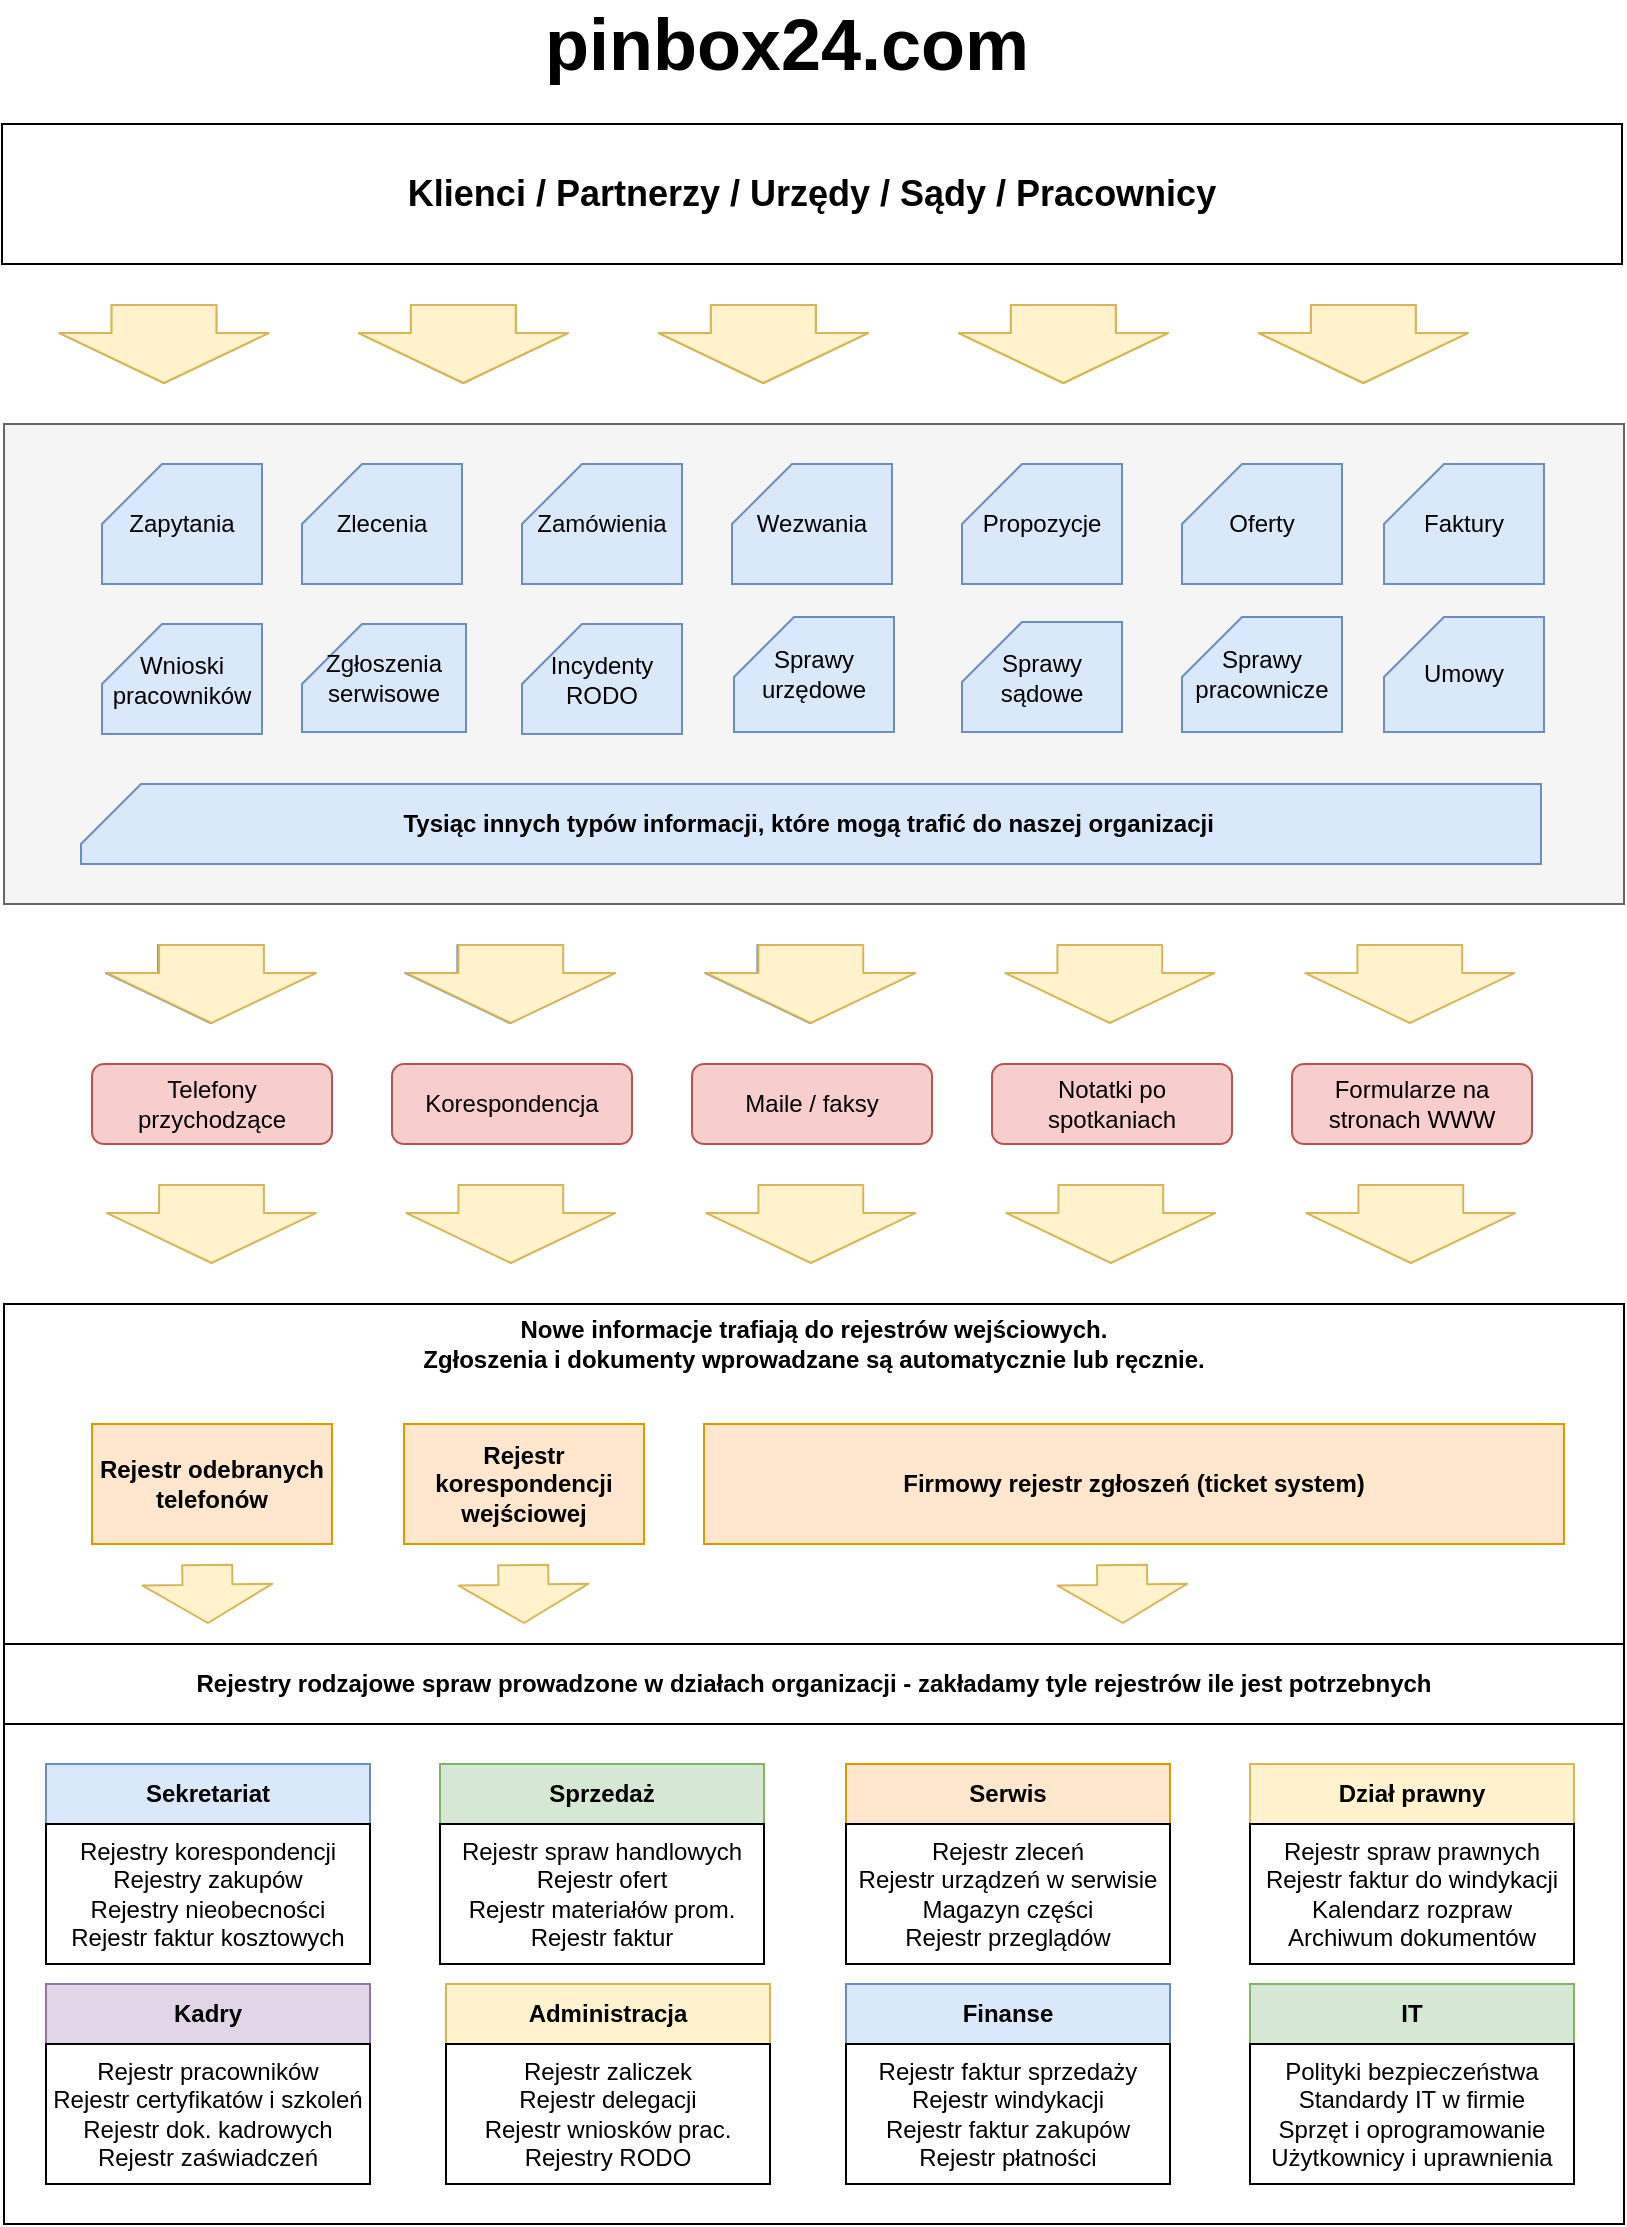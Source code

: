 <mxfile version="13.10.4" type="github">
  <diagram id="C5RBs43oDa-KdzZeNtuy" name="Page-1">
    <mxGraphModel dx="1185" dy="695" grid="1" gridSize="10" guides="1" tooltips="1" connect="1" arrows="1" fold="1" page="1" pageScale="1" pageWidth="827" pageHeight="1169" math="0" shadow="0">
      <root>
        <mxCell id="WIyWlLk6GJQsqaUBKTNV-0" />
        <mxCell id="WIyWlLk6GJQsqaUBKTNV-1" parent="WIyWlLk6GJQsqaUBKTNV-0" />
        <mxCell id="JC0EZ0rCJ2nyQJaUhhLa-59" value="" style="rounded=0;whiteSpace=wrap;html=1;" vertex="1" parent="WIyWlLk6GJQsqaUBKTNV-1">
          <mxGeometry x="9" y="660" width="810" height="460" as="geometry" />
        </mxCell>
        <mxCell id="JC0EZ0rCJ2nyQJaUhhLa-52" value="" style="rounded=0;whiteSpace=wrap;html=1;fillColor=#f5f5f5;strokeColor=#666666;fontColor=#333333;" vertex="1" parent="WIyWlLk6GJQsqaUBKTNV-1">
          <mxGeometry x="9" y="220" width="810" height="240" as="geometry" />
        </mxCell>
        <mxCell id="JC0EZ0rCJ2nyQJaUhhLa-10" value="&lt;span&gt;&lt;font style=&quot;font-size: 18px&quot;&gt;&lt;b&gt;Klienci / Partnerzy / Urzędy / Sądy / Pracownicy&lt;/b&gt;&lt;/font&gt;&lt;/span&gt;" style="rounded=0;whiteSpace=wrap;html=1;" vertex="1" parent="WIyWlLk6GJQsqaUBKTNV-1">
          <mxGeometry x="8" y="70" width="810" height="70" as="geometry" />
        </mxCell>
        <mxCell id="JC0EZ0rCJ2nyQJaUhhLa-11" value="" style="shape=flexArrow;endArrow=classic;html=1;endWidth=51.034;endSize=7.986;width=52.414;fillColor=#fff2cc;strokeColor=#d6b656;" edge="1" parent="WIyWlLk6GJQsqaUBKTNV-1">
          <mxGeometry width="50" height="50" relative="1" as="geometry">
            <mxPoint x="388.66" y="160" as="sourcePoint" />
            <mxPoint x="388.66" y="200" as="targetPoint" />
            <Array as="points" />
          </mxGeometry>
        </mxCell>
        <mxCell id="JC0EZ0rCJ2nyQJaUhhLa-12" value="" style="shape=flexArrow;endArrow=classic;html=1;endWidth=51.034;endSize=7.986;width=52.414;fillColor=#fff2cc;strokeColor=#d6b656;" edge="1" parent="WIyWlLk6GJQsqaUBKTNV-1">
          <mxGeometry width="50" height="50" relative="1" as="geometry">
            <mxPoint x="238.66" y="160" as="sourcePoint" />
            <mxPoint x="238.66" y="200" as="targetPoint" />
            <Array as="points" />
          </mxGeometry>
        </mxCell>
        <mxCell id="JC0EZ0rCJ2nyQJaUhhLa-13" value="" style="shape=flexArrow;endArrow=classic;html=1;endWidth=51.034;endSize=7.986;width=52.414;fillColor=#fff2cc;strokeColor=#d6b656;" edge="1" parent="WIyWlLk6GJQsqaUBKTNV-1">
          <mxGeometry width="50" height="50" relative="1" as="geometry">
            <mxPoint x="89" y="160" as="sourcePoint" />
            <mxPoint x="89" y="200" as="targetPoint" />
            <Array as="points" />
          </mxGeometry>
        </mxCell>
        <mxCell id="JC0EZ0rCJ2nyQJaUhhLa-14" value="" style="shape=flexArrow;endArrow=classic;html=1;endWidth=51.034;endSize=7.986;width=52.414;fillColor=#fff2cc;strokeColor=#d6b656;" edge="1" parent="WIyWlLk6GJQsqaUBKTNV-1">
          <mxGeometry width="50" height="50" relative="1" as="geometry">
            <mxPoint x="538.66" y="160" as="sourcePoint" />
            <mxPoint x="538.66" y="200" as="targetPoint" />
            <Array as="points" />
          </mxGeometry>
        </mxCell>
        <mxCell id="JC0EZ0rCJ2nyQJaUhhLa-15" value="" style="shape=flexArrow;endArrow=classic;html=1;endWidth=51.034;endSize=7.986;width=52.414;fillColor=#fff2cc;strokeColor=#d6b656;" edge="1" parent="WIyWlLk6GJQsqaUBKTNV-1">
          <mxGeometry width="50" height="50" relative="1" as="geometry">
            <mxPoint x="688.66" y="160" as="sourcePoint" />
            <mxPoint x="688.66" y="200" as="targetPoint" />
            <Array as="points" />
          </mxGeometry>
        </mxCell>
        <mxCell id="JC0EZ0rCJ2nyQJaUhhLa-19" value="" style="shape=flexArrow;endArrow=classic;html=1;endWidth=51.034;endSize=7.986;width=52.414;fillColor=#fff2cc;strokeColor=#d6b656;" edge="1" parent="WIyWlLk6GJQsqaUBKTNV-1">
          <mxGeometry width="50" height="50" relative="1" as="geometry">
            <mxPoint x="89" y="160" as="sourcePoint" />
            <mxPoint x="89" y="200" as="targetPoint" />
            <Array as="points" />
          </mxGeometry>
        </mxCell>
        <mxCell id="JC0EZ0rCJ2nyQJaUhhLa-20" value="" style="shape=flexArrow;endArrow=classic;html=1;endWidth=51.034;endSize=7.986;width=52.414;fillColor=#fff2cc;strokeColor=#d6b656;" edge="1" parent="WIyWlLk6GJQsqaUBKTNV-1">
          <mxGeometry width="50" height="50" relative="1" as="geometry">
            <mxPoint x="238.66" y="160" as="sourcePoint" />
            <mxPoint x="238.66" y="200" as="targetPoint" />
            <Array as="points" />
          </mxGeometry>
        </mxCell>
        <mxCell id="JC0EZ0rCJ2nyQJaUhhLa-21" value="" style="shape=flexArrow;endArrow=classic;html=1;endWidth=51.034;endSize=7.986;width=52.414;fillColor=#fff2cc;strokeColor=#d6b656;" edge="1" parent="WIyWlLk6GJQsqaUBKTNV-1">
          <mxGeometry width="50" height="50" relative="1" as="geometry">
            <mxPoint x="388.66" y="160" as="sourcePoint" />
            <mxPoint x="388.66" y="200" as="targetPoint" />
            <Array as="points" />
          </mxGeometry>
        </mxCell>
        <mxCell id="JC0EZ0rCJ2nyQJaUhhLa-22" value="" style="shape=flexArrow;endArrow=classic;html=1;endWidth=51.034;endSize=7.986;width=52.414;fillColor=#fff2cc;strokeColor=#d6b656;" edge="1" parent="WIyWlLk6GJQsqaUBKTNV-1">
          <mxGeometry width="50" height="50" relative="1" as="geometry">
            <mxPoint x="538.66" y="160" as="sourcePoint" />
            <mxPoint x="538.66" y="200" as="targetPoint" />
            <Array as="points" />
          </mxGeometry>
        </mxCell>
        <mxCell id="JC0EZ0rCJ2nyQJaUhhLa-27" value="" style="shape=flexArrow;endArrow=classic;html=1;endWidth=51.034;endSize=7.986;width=52.414;fillColor=#fff2cc;strokeColor=#d6b656;" edge="1" parent="WIyWlLk6GJQsqaUBKTNV-1">
          <mxGeometry width="50" height="50" relative="1" as="geometry">
            <mxPoint x="688.66" y="160" as="sourcePoint" />
            <mxPoint x="688.66" y="200" as="targetPoint" />
            <Array as="points" />
          </mxGeometry>
        </mxCell>
        <mxCell id="JC0EZ0rCJ2nyQJaUhhLa-28" value="" style="shape=flexArrow;endArrow=classic;html=1;endWidth=51.034;endSize=7.986;width=52.414;fillColor=#fff2cc;strokeColor=#d6b656;" edge="1" parent="WIyWlLk6GJQsqaUBKTNV-1">
          <mxGeometry width="50" height="50" relative="1" as="geometry">
            <mxPoint x="538.66" y="160" as="sourcePoint" />
            <mxPoint x="538.66" y="200" as="targetPoint" />
            <Array as="points" />
          </mxGeometry>
        </mxCell>
        <mxCell id="JC0EZ0rCJ2nyQJaUhhLa-29" value="" style="shape=flexArrow;endArrow=classic;html=1;endWidth=51.034;endSize=7.986;width=52.414;fillColor=#fff2cc;strokeColor=#d6b656;" edge="1" parent="WIyWlLk6GJQsqaUBKTNV-1">
          <mxGeometry width="50" height="50" relative="1" as="geometry">
            <mxPoint x="388.66" y="160" as="sourcePoint" />
            <mxPoint x="388.66" y="200" as="targetPoint" />
            <Array as="points" />
          </mxGeometry>
        </mxCell>
        <mxCell id="JC0EZ0rCJ2nyQJaUhhLa-30" value="" style="shape=flexArrow;endArrow=classic;html=1;endWidth=51.034;endSize=7.986;width=52.414;fillColor=#fff2cc;strokeColor=#d6b656;" edge="1" parent="WIyWlLk6GJQsqaUBKTNV-1">
          <mxGeometry width="50" height="50" relative="1" as="geometry">
            <mxPoint x="238.66" y="160" as="sourcePoint" />
            <mxPoint x="238.66" y="200" as="targetPoint" />
            <Array as="points" />
          </mxGeometry>
        </mxCell>
        <mxCell id="JC0EZ0rCJ2nyQJaUhhLa-42" value="Zapytania" style="shape=card;whiteSpace=wrap;html=1;fillColor=#dae8fc;strokeColor=#6c8ebf;" vertex="1" parent="WIyWlLk6GJQsqaUBKTNV-1">
          <mxGeometry x="58" y="240" width="80" height="60" as="geometry" />
        </mxCell>
        <mxCell id="JC0EZ0rCJ2nyQJaUhhLa-43" value="Zlecenia" style="shape=card;whiteSpace=wrap;html=1;fillColor=#dae8fc;strokeColor=#6c8ebf;" vertex="1" parent="WIyWlLk6GJQsqaUBKTNV-1">
          <mxGeometry x="158" y="240" width="80" height="60" as="geometry" />
        </mxCell>
        <mxCell id="JC0EZ0rCJ2nyQJaUhhLa-44" value="Zamówienia" style="shape=card;whiteSpace=wrap;html=1;fillColor=#dae8fc;strokeColor=#6c8ebf;" vertex="1" parent="WIyWlLk6GJQsqaUBKTNV-1">
          <mxGeometry x="268" y="240" width="80" height="60" as="geometry" />
        </mxCell>
        <mxCell id="JC0EZ0rCJ2nyQJaUhhLa-45" value="Wezwania" style="shape=card;whiteSpace=wrap;html=1;fillColor=#dae8fc;strokeColor=#6c8ebf;" vertex="1" parent="WIyWlLk6GJQsqaUBKTNV-1">
          <mxGeometry x="373" y="240" width="80" height="60" as="geometry" />
        </mxCell>
        <mxCell id="JC0EZ0rCJ2nyQJaUhhLa-46" value="Propozycje" style="shape=card;whiteSpace=wrap;html=1;fillColor=#dae8fc;strokeColor=#6c8ebf;" vertex="1" parent="WIyWlLk6GJQsqaUBKTNV-1">
          <mxGeometry x="488" y="240" width="80" height="60" as="geometry" />
        </mxCell>
        <mxCell id="JC0EZ0rCJ2nyQJaUhhLa-47" value="Oferty" style="shape=card;whiteSpace=wrap;html=1;fillColor=#dae8fc;strokeColor=#6c8ebf;" vertex="1" parent="WIyWlLk6GJQsqaUBKTNV-1">
          <mxGeometry x="598" y="240" width="80" height="60" as="geometry" />
        </mxCell>
        <mxCell id="JC0EZ0rCJ2nyQJaUhhLa-48" value="Faktury" style="shape=card;whiteSpace=wrap;html=1;fillColor=#dae8fc;strokeColor=#6c8ebf;" vertex="1" parent="WIyWlLk6GJQsqaUBKTNV-1">
          <mxGeometry x="699" y="240" width="80" height="60" as="geometry" />
        </mxCell>
        <mxCell id="JC0EZ0rCJ2nyQJaUhhLa-49" value="Wnioski pracowników" style="shape=card;whiteSpace=wrap;html=1;fillColor=#dae8fc;strokeColor=#6c8ebf;" vertex="1" parent="WIyWlLk6GJQsqaUBKTNV-1">
          <mxGeometry x="58" y="320" width="80" height="55" as="geometry" />
        </mxCell>
        <mxCell id="JC0EZ0rCJ2nyQJaUhhLa-50" value="Zgłoszenia serwisowe" style="shape=card;whiteSpace=wrap;html=1;fillColor=#dae8fc;strokeColor=#6c8ebf;" vertex="1" parent="WIyWlLk6GJQsqaUBKTNV-1">
          <mxGeometry x="158" y="320" width="82" height="54" as="geometry" />
        </mxCell>
        <mxCell id="JC0EZ0rCJ2nyQJaUhhLa-51" value="Incydenty RODO" style="shape=card;whiteSpace=wrap;html=1;fillColor=#dae8fc;strokeColor=#6c8ebf;" vertex="1" parent="WIyWlLk6GJQsqaUBKTNV-1">
          <mxGeometry x="268" y="320" width="80" height="55" as="geometry" />
        </mxCell>
        <mxCell id="JC0EZ0rCJ2nyQJaUhhLa-53" value="Sprawy urzędowe&lt;span style=&quot;color: rgba(0 , 0 , 0 , 0) ; font-family: monospace ; font-size: 0px&quot;&gt;%3CmxGraphModel%3E%3Croot%3E%3CmxCell%20id%3D%220%22%2F%3E%3CmxCell%20id%3D%221%22%20parent%3D%220%22%2F%3E%3CmxCell%20id%3D%222%22%20value%3D%22Incydenty%20RODO%22%20style%3D%22shape%3Dcard%3BwhiteSpace%3Dwrap%3Bhtml%3D1%3B%22%20vertex%3D%221%22%20parent%3D%221%22%3E%3CmxGeometry%20x%3D%22269%22%20y%3D%22435%22%20width%3D%2280%22%20height%3D%22100%22%20as%3D%22geometry%22%2F%3E%3C%2FmxCell%3E%3C%2Froot%3E%3C%2FmxGraphModel%3E&lt;/span&gt;" style="shape=card;whiteSpace=wrap;html=1;fillColor=#dae8fc;strokeColor=#6c8ebf;" vertex="1" parent="WIyWlLk6GJQsqaUBKTNV-1">
          <mxGeometry x="374" y="316.5" width="80" height="57.5" as="geometry" />
        </mxCell>
        <mxCell id="JC0EZ0rCJ2nyQJaUhhLa-54" value="Sprawy sądowe" style="shape=card;whiteSpace=wrap;html=1;fillColor=#dae8fc;strokeColor=#6c8ebf;" vertex="1" parent="WIyWlLk6GJQsqaUBKTNV-1">
          <mxGeometry x="488" y="319" width="80" height="55" as="geometry" />
        </mxCell>
        <mxCell id="JC0EZ0rCJ2nyQJaUhhLa-55" value="Sprawy pracownicze" style="shape=card;whiteSpace=wrap;html=1;fillColor=#dae8fc;strokeColor=#6c8ebf;" vertex="1" parent="WIyWlLk6GJQsqaUBKTNV-1">
          <mxGeometry x="598" y="316.5" width="80" height="57.5" as="geometry" />
        </mxCell>
        <mxCell id="JC0EZ0rCJ2nyQJaUhhLa-56" value="Umowy" style="shape=card;whiteSpace=wrap;html=1;fillColor=#dae8fc;strokeColor=#6c8ebf;" vertex="1" parent="WIyWlLk6GJQsqaUBKTNV-1">
          <mxGeometry x="699" y="316.5" width="80" height="57.5" as="geometry" />
        </mxCell>
        <mxCell id="JC0EZ0rCJ2nyQJaUhhLa-58" value="&lt;b&gt;Tysiąc innych typów informacji, które mogą trafić do naszej organizacji&amp;nbsp;&lt;/b&gt;" style="shape=card;whiteSpace=wrap;html=1;fillColor=#dae8fc;strokeColor=#6c8ebf;" vertex="1" parent="WIyWlLk6GJQsqaUBKTNV-1">
          <mxGeometry x="47.5" y="400" width="730" height="40" as="geometry" />
        </mxCell>
        <mxCell id="JC0EZ0rCJ2nyQJaUhhLa-62" value="&lt;b&gt;Nowe informacje trafiają do rejestrów wejściowych.&lt;br&gt;Zgłoszenia i dokumenty wprowadzane są automatycznie lub ręcznie.&lt;br&gt;&lt;/b&gt;" style="text;html=1;strokeColor=none;fillColor=none;align=center;verticalAlign=middle;whiteSpace=wrap;rounded=0;" vertex="1" parent="WIyWlLk6GJQsqaUBKTNV-1">
          <mxGeometry x="49" y="670" width="730" height="20" as="geometry" />
        </mxCell>
        <mxCell id="JC0EZ0rCJ2nyQJaUhhLa-63" value="Telefony przychodzące" style="rounded=1;whiteSpace=wrap;html=1;fontSize=12;glass=0;strokeWidth=1;shadow=0;fillColor=#f8cecc;strokeColor=#b85450;" vertex="1" parent="WIyWlLk6GJQsqaUBKTNV-1">
          <mxGeometry x="53" y="540" width="120" height="40" as="geometry" />
        </mxCell>
        <mxCell id="JC0EZ0rCJ2nyQJaUhhLa-64" value="Korespondencja" style="rounded=1;whiteSpace=wrap;html=1;fontSize=12;glass=0;strokeWidth=1;shadow=0;fillColor=#f8cecc;strokeColor=#b85450;" vertex="1" parent="WIyWlLk6GJQsqaUBKTNV-1">
          <mxGeometry x="203" y="540" width="120" height="40" as="geometry" />
        </mxCell>
        <mxCell id="JC0EZ0rCJ2nyQJaUhhLa-65" value="Maile / faksy" style="rounded=1;whiteSpace=wrap;html=1;fontSize=12;glass=0;strokeWidth=1;shadow=0;fillColor=#f8cecc;strokeColor=#b85450;" vertex="1" parent="WIyWlLk6GJQsqaUBKTNV-1">
          <mxGeometry x="353" y="540" width="120" height="40" as="geometry" />
        </mxCell>
        <mxCell id="JC0EZ0rCJ2nyQJaUhhLa-66" value="Notatki po spotkaniach" style="rounded=1;whiteSpace=wrap;html=1;fontSize=12;glass=0;strokeWidth=1;shadow=0;fillColor=#f8cecc;strokeColor=#b85450;" vertex="1" parent="WIyWlLk6GJQsqaUBKTNV-1">
          <mxGeometry x="503" y="540" width="120" height="40" as="geometry" />
        </mxCell>
        <mxCell id="JC0EZ0rCJ2nyQJaUhhLa-67" value="Formularze na stronach WWW" style="rounded=1;whiteSpace=wrap;html=1;fontSize=12;glass=0;strokeWidth=1;shadow=0;fillColor=#f8cecc;strokeColor=#b85450;" vertex="1" parent="WIyWlLk6GJQsqaUBKTNV-1">
          <mxGeometry x="653" y="540" width="120" height="40" as="geometry" />
        </mxCell>
        <mxCell id="JC0EZ0rCJ2nyQJaUhhLa-68" value="" style="shape=flexArrow;endArrow=classic;html=1;endWidth=51.034;endSize=7.986;width=52.414;fillColor=#fff2cc;strokeColor=#d6b656;" edge="1" parent="WIyWlLk6GJQsqaUBKTNV-1">
          <mxGeometry width="50" height="50" relative="1" as="geometry">
            <mxPoint x="112.75" y="600" as="sourcePoint" />
            <mxPoint x="112.75" y="640" as="targetPoint" />
            <Array as="points" />
          </mxGeometry>
        </mxCell>
        <mxCell id="JC0EZ0rCJ2nyQJaUhhLa-69" value="" style="shape=flexArrow;endArrow=classic;html=1;endWidth=51.034;endSize=7.986;width=52.414;fillColor=#fff2cc;strokeColor=#d6b656;" edge="1" parent="WIyWlLk6GJQsqaUBKTNV-1">
          <mxGeometry width="50" height="50" relative="1" as="geometry">
            <mxPoint x="712.41" y="600" as="sourcePoint" />
            <mxPoint x="712.41" y="640" as="targetPoint" />
            <Array as="points" />
          </mxGeometry>
        </mxCell>
        <mxCell id="JC0EZ0rCJ2nyQJaUhhLa-70" value="" style="shape=flexArrow;endArrow=classic;html=1;endWidth=51.034;endSize=7.986;width=52.414;fillColor=#fff2cc;strokeColor=#d6b656;" edge="1" parent="WIyWlLk6GJQsqaUBKTNV-1">
          <mxGeometry width="50" height="50" relative="1" as="geometry">
            <mxPoint x="562.41" y="600" as="sourcePoint" />
            <mxPoint x="562.41" y="640" as="targetPoint" />
            <Array as="points" />
          </mxGeometry>
        </mxCell>
        <mxCell id="JC0EZ0rCJ2nyQJaUhhLa-71" value="" style="shape=flexArrow;endArrow=classic;html=1;endWidth=51.034;endSize=7.986;width=52.414;fillColor=#fff2cc;strokeColor=#d6b656;" edge="1" parent="WIyWlLk6GJQsqaUBKTNV-1">
          <mxGeometry width="50" height="50" relative="1" as="geometry">
            <mxPoint x="412.41" y="600" as="sourcePoint" />
            <mxPoint x="412.41" y="640" as="targetPoint" />
            <Array as="points" />
          </mxGeometry>
        </mxCell>
        <mxCell id="JC0EZ0rCJ2nyQJaUhhLa-72" value="" style="shape=flexArrow;endArrow=classic;html=1;endWidth=51.034;endSize=7.986;width=52.414;fillColor=#fff2cc;strokeColor=#d6b656;" edge="1" parent="WIyWlLk6GJQsqaUBKTNV-1">
          <mxGeometry width="50" height="50" relative="1" as="geometry">
            <mxPoint x="262.41" y="600" as="sourcePoint" />
            <mxPoint x="262.41" y="640" as="targetPoint" />
            <Array as="points" />
          </mxGeometry>
        </mxCell>
        <mxCell id="JC0EZ0rCJ2nyQJaUhhLa-73" value="" style="shape=flexArrow;endArrow=classic;html=1;endWidth=51.034;endSize=7.986;width=52.414;fillColor=#dae8fc;strokeColor=#6c8ebf;" edge="1" parent="WIyWlLk6GJQsqaUBKTNV-1">
          <mxGeometry width="50" height="50" relative="1" as="geometry">
            <mxPoint x="112.25" y="480" as="sourcePoint" />
            <mxPoint x="112.25" y="520" as="targetPoint" />
            <Array as="points" />
          </mxGeometry>
        </mxCell>
        <mxCell id="JC0EZ0rCJ2nyQJaUhhLa-74" value="" style="shape=flexArrow;endArrow=classic;html=1;endWidth=51.034;endSize=7.986;width=52.414;fillColor=#fff2cc;strokeColor=#d6b656;" edge="1" parent="WIyWlLk6GJQsqaUBKTNV-1">
          <mxGeometry width="50" height="50" relative="1" as="geometry">
            <mxPoint x="711.91" y="480" as="sourcePoint" />
            <mxPoint x="711.91" y="520" as="targetPoint" />
            <Array as="points" />
          </mxGeometry>
        </mxCell>
        <mxCell id="JC0EZ0rCJ2nyQJaUhhLa-75" value="" style="shape=flexArrow;endArrow=classic;html=1;endWidth=51.034;endSize=7.986;width=52.414;fillColor=#fff2cc;strokeColor=#d6b656;" edge="1" parent="WIyWlLk6GJQsqaUBKTNV-1">
          <mxGeometry width="50" height="50" relative="1" as="geometry">
            <mxPoint x="561.91" y="480" as="sourcePoint" />
            <mxPoint x="561.91" y="520" as="targetPoint" />
            <Array as="points" />
          </mxGeometry>
        </mxCell>
        <mxCell id="JC0EZ0rCJ2nyQJaUhhLa-76" value="" style="shape=flexArrow;endArrow=classic;html=1;endWidth=51.034;endSize=7.986;width=52.414;fillColor=#dae8fc;strokeColor=#6c8ebf;" edge="1" parent="WIyWlLk6GJQsqaUBKTNV-1">
          <mxGeometry width="50" height="50" relative="1" as="geometry">
            <mxPoint x="411.91" y="480" as="sourcePoint" />
            <mxPoint x="411.91" y="520" as="targetPoint" />
            <Array as="points" />
          </mxGeometry>
        </mxCell>
        <mxCell id="JC0EZ0rCJ2nyQJaUhhLa-77" value="" style="shape=flexArrow;endArrow=classic;html=1;endWidth=51.034;endSize=7.986;width=52.414;fillColor=#dae8fc;strokeColor=#6c8ebf;" edge="1" parent="WIyWlLk6GJQsqaUBKTNV-1">
          <mxGeometry width="50" height="50" relative="1" as="geometry">
            <mxPoint x="261.91" y="480" as="sourcePoint" />
            <mxPoint x="261.91" y="520" as="targetPoint" />
            <Array as="points" />
          </mxGeometry>
        </mxCell>
        <mxCell id="JC0EZ0rCJ2nyQJaUhhLa-80" value="&lt;b&gt;Rejestr odebranych telefonów&lt;/b&gt;" style="rounded=0;whiteSpace=wrap;html=1;fillColor=#ffe6cc;strokeColor=#d79b00;" vertex="1" parent="WIyWlLk6GJQsqaUBKTNV-1">
          <mxGeometry x="53" y="720" width="120" height="60" as="geometry" />
        </mxCell>
        <mxCell id="JC0EZ0rCJ2nyQJaUhhLa-82" value="&lt;b&gt;Rejestr&lt;br&gt;korespondencji wejściowej&lt;/b&gt;" style="rounded=0;whiteSpace=wrap;html=1;fillColor=#ffe6cc;strokeColor=#d79b00;" vertex="1" parent="WIyWlLk6GJQsqaUBKTNV-1">
          <mxGeometry x="209" y="720" width="120" height="60" as="geometry" />
        </mxCell>
        <mxCell id="JC0EZ0rCJ2nyQJaUhhLa-84" value="&lt;b&gt;Firmowy rejestr zgłoszeń (ticket system)&lt;/b&gt;" style="rounded=0;whiteSpace=wrap;html=1;fillColor=#ffe6cc;strokeColor=#d79b00;" vertex="1" parent="WIyWlLk6GJQsqaUBKTNV-1">
          <mxGeometry x="359" y="720" width="430" height="60" as="geometry" />
        </mxCell>
        <mxCell id="JC0EZ0rCJ2nyQJaUhhLa-85" value="&lt;b&gt;Rejestry rodzajowe spraw prowadzone w działach organizacji - zakładamy tyle rejestrów ile jest potrzebnych&lt;/b&gt;" style="rounded=0;whiteSpace=wrap;html=1;" vertex="1" parent="WIyWlLk6GJQsqaUBKTNV-1">
          <mxGeometry x="9" y="830" width="810" height="40" as="geometry" />
        </mxCell>
        <mxCell id="JC0EZ0rCJ2nyQJaUhhLa-86" value="" style="shape=flexArrow;endArrow=classic;html=1;endWidth=38.822;endSize=6.05;width=25;fillColor=#fff2cc;strokeColor=#d6b656;" edge="1" parent="WIyWlLk6GJQsqaUBKTNV-1">
          <mxGeometry width="50" height="50" relative="1" as="geometry">
            <mxPoint x="568.0" y="790" as="sourcePoint" />
            <mxPoint x="568.42" y="820" as="targetPoint" />
            <Array as="points" />
          </mxGeometry>
        </mxCell>
        <mxCell id="JC0EZ0rCJ2nyQJaUhhLa-87" value="&lt;b&gt;&lt;font style=&quot;font-size: 36px&quot;&gt;pinbox24.com&lt;/font&gt;&lt;/b&gt;" style="text;html=1;strokeColor=none;fillColor=none;align=center;verticalAlign=middle;whiteSpace=wrap;rounded=0;rotation=0;" vertex="1" parent="WIyWlLk6GJQsqaUBKTNV-1">
          <mxGeometry x="250" y="20" width="301" height="20" as="geometry" />
        </mxCell>
        <mxCell id="JC0EZ0rCJ2nyQJaUhhLa-90" value="" style="group" vertex="1" connectable="0" parent="WIyWlLk6GJQsqaUBKTNV-1">
          <mxGeometry x="227" y="890" width="162" height="100" as="geometry" />
        </mxCell>
        <mxCell id="JC0EZ0rCJ2nyQJaUhhLa-88" value="&lt;b&gt;Sprzedaż&lt;/b&gt;" style="rounded=0;whiteSpace=wrap;html=1;fillColor=#d5e8d4;strokeColor=#82b366;" vertex="1" parent="JC0EZ0rCJ2nyQJaUhhLa-90">
          <mxGeometry width="162" height="30" as="geometry" />
        </mxCell>
        <mxCell id="JC0EZ0rCJ2nyQJaUhhLa-89" value="Rejestr spraw handlowych&lt;br&gt;Rejestr ofert&lt;br&gt;Rejestr materiałów prom.&lt;br&gt;Rejestr faktur" style="rounded=0;whiteSpace=wrap;html=1;" vertex="1" parent="JC0EZ0rCJ2nyQJaUhhLa-90">
          <mxGeometry y="30" width="162" height="70" as="geometry" />
        </mxCell>
        <mxCell id="JC0EZ0rCJ2nyQJaUhhLa-91" value="" style="group;fillColor=#dae8fc;strokeColor=#6c8ebf;" vertex="1" connectable="0" parent="WIyWlLk6GJQsqaUBKTNV-1">
          <mxGeometry x="30" y="890" width="162" height="100" as="geometry" />
        </mxCell>
        <mxCell id="JC0EZ0rCJ2nyQJaUhhLa-92" value="&lt;b&gt;Sekretariat&lt;/b&gt;" style="rounded=0;whiteSpace=wrap;html=1;fillColor=#dae8fc;strokeColor=#6c8ebf;" vertex="1" parent="JC0EZ0rCJ2nyQJaUhhLa-91">
          <mxGeometry width="162" height="30" as="geometry" />
        </mxCell>
        <mxCell id="JC0EZ0rCJ2nyQJaUhhLa-93" value="Rejestry korespondencji&lt;br&gt;Rejestry zakupów&lt;br&gt;Rejestry nieobecności&lt;br&gt;Rejestr faktur kosztowych" style="rounded=0;whiteSpace=wrap;html=1;" vertex="1" parent="JC0EZ0rCJ2nyQJaUhhLa-91">
          <mxGeometry y="30" width="162" height="70" as="geometry" />
        </mxCell>
        <mxCell id="JC0EZ0rCJ2nyQJaUhhLa-94" value="" style="group" vertex="1" connectable="0" parent="WIyWlLk6GJQsqaUBKTNV-1">
          <mxGeometry x="430" y="890" width="162" height="100" as="geometry" />
        </mxCell>
        <mxCell id="JC0EZ0rCJ2nyQJaUhhLa-95" value="&lt;b&gt;Serwis&lt;/b&gt;" style="rounded=0;whiteSpace=wrap;html=1;fillColor=#ffe6cc;strokeColor=#d79b00;" vertex="1" parent="JC0EZ0rCJ2nyQJaUhhLa-94">
          <mxGeometry width="162" height="30" as="geometry" />
        </mxCell>
        <mxCell id="JC0EZ0rCJ2nyQJaUhhLa-96" value="Rejestr zleceń&lt;br&gt;Rejestr urządzeń w serwisie&lt;br&gt;Magazyn części&lt;br&gt;Rejestr przeglądów" style="rounded=0;whiteSpace=wrap;html=1;" vertex="1" parent="JC0EZ0rCJ2nyQJaUhhLa-94">
          <mxGeometry y="30" width="162" height="70" as="geometry" />
        </mxCell>
        <mxCell id="JC0EZ0rCJ2nyQJaUhhLa-97" value="" style="group" vertex="1" connectable="0" parent="WIyWlLk6GJQsqaUBKTNV-1">
          <mxGeometry x="632" y="890" width="162" height="100" as="geometry" />
        </mxCell>
        <mxCell id="JC0EZ0rCJ2nyQJaUhhLa-98" value="&lt;b&gt;Dział prawny&lt;/b&gt;" style="rounded=0;whiteSpace=wrap;html=1;fillColor=#fff2cc;strokeColor=#d6b656;" vertex="1" parent="JC0EZ0rCJ2nyQJaUhhLa-97">
          <mxGeometry width="162" height="30" as="geometry" />
        </mxCell>
        <mxCell id="JC0EZ0rCJ2nyQJaUhhLa-99" value="Rejestr spraw prawnych&lt;br&gt;Rejestr faktur do windykacji&lt;br&gt;Kalendarz rozpraw&lt;br&gt;Archiwum dokumentów" style="rounded=0;whiteSpace=wrap;html=1;" vertex="1" parent="JC0EZ0rCJ2nyQJaUhhLa-97">
          <mxGeometry y="30" width="162" height="70" as="geometry" />
        </mxCell>
        <mxCell id="JC0EZ0rCJ2nyQJaUhhLa-100" value="" style="group" vertex="1" connectable="0" parent="WIyWlLk6GJQsqaUBKTNV-1">
          <mxGeometry x="30" y="1000" width="162" height="100" as="geometry" />
        </mxCell>
        <mxCell id="JC0EZ0rCJ2nyQJaUhhLa-101" value="&lt;b&gt;Kadry&lt;/b&gt;" style="rounded=0;whiteSpace=wrap;html=1;fillColor=#e1d5e7;strokeColor=#9673a6;" vertex="1" parent="JC0EZ0rCJ2nyQJaUhhLa-100">
          <mxGeometry width="162" height="30" as="geometry" />
        </mxCell>
        <mxCell id="JC0EZ0rCJ2nyQJaUhhLa-102" value="Rejestr pracowników&lt;br&gt;Rejestr certyfikatów i szkoleń&lt;br&gt;Rejestr dok. kadrowych&lt;br&gt;Rejestr zaświadczeń" style="rounded=0;whiteSpace=wrap;html=1;" vertex="1" parent="JC0EZ0rCJ2nyQJaUhhLa-100">
          <mxGeometry y="30" width="162" height="70" as="geometry" />
        </mxCell>
        <mxCell id="JC0EZ0rCJ2nyQJaUhhLa-103" value="" style="group" vertex="1" connectable="0" parent="WIyWlLk6GJQsqaUBKTNV-1">
          <mxGeometry x="632" y="1000" width="162" height="100" as="geometry" />
        </mxCell>
        <mxCell id="JC0EZ0rCJ2nyQJaUhhLa-104" value="&lt;b&gt;IT&lt;/b&gt;" style="rounded=0;whiteSpace=wrap;html=1;fillColor=#d5e8d4;strokeColor=#82b366;" vertex="1" parent="JC0EZ0rCJ2nyQJaUhhLa-103">
          <mxGeometry width="162" height="30" as="geometry" />
        </mxCell>
        <mxCell id="JC0EZ0rCJ2nyQJaUhhLa-105" value="Polityki bezpieczeństwa&lt;br&gt;Standardy IT w firmie&lt;br&gt;Sprzęt i oprogramowanie&lt;br&gt;Użytkownicy i uprawnienia" style="rounded=0;whiteSpace=wrap;html=1;" vertex="1" parent="JC0EZ0rCJ2nyQJaUhhLa-103">
          <mxGeometry y="30" width="162" height="70" as="geometry" />
        </mxCell>
        <mxCell id="JC0EZ0rCJ2nyQJaUhhLa-106" value="" style="group;fillColor=#dae8fc;strokeColor=#6c8ebf;" vertex="1" connectable="0" parent="WIyWlLk6GJQsqaUBKTNV-1">
          <mxGeometry x="430" y="1000" width="162" height="100" as="geometry" />
        </mxCell>
        <mxCell id="JC0EZ0rCJ2nyQJaUhhLa-107" value="&lt;b&gt;Finanse&lt;/b&gt;" style="rounded=0;whiteSpace=wrap;html=1;fillColor=#dae8fc;strokeColor=#6c8ebf;" vertex="1" parent="JC0EZ0rCJ2nyQJaUhhLa-106">
          <mxGeometry width="162" height="30" as="geometry" />
        </mxCell>
        <mxCell id="JC0EZ0rCJ2nyQJaUhhLa-108" value="Rejestr faktur sprzedaży&lt;br&gt;Rejestr windykacji&lt;br&gt;Rejestr faktur zakupów&lt;br&gt;Rejestr płatności" style="rounded=0;whiteSpace=wrap;html=1;" vertex="1" parent="JC0EZ0rCJ2nyQJaUhhLa-106">
          <mxGeometry y="30" width="162" height="70" as="geometry" />
        </mxCell>
        <mxCell id="JC0EZ0rCJ2nyQJaUhhLa-109" value="" style="group;fillColor=#dae8fc;strokeColor=#6c8ebf;" vertex="1" connectable="0" parent="WIyWlLk6GJQsqaUBKTNV-1">
          <mxGeometry x="230" y="1000" width="162" height="100" as="geometry" />
        </mxCell>
        <mxCell id="JC0EZ0rCJ2nyQJaUhhLa-110" value="&lt;b&gt;Administracja&lt;/b&gt;" style="rounded=0;whiteSpace=wrap;html=1;fillColor=#fff2cc;strokeColor=#d6b656;" vertex="1" parent="JC0EZ0rCJ2nyQJaUhhLa-109">
          <mxGeometry width="162" height="30" as="geometry" />
        </mxCell>
        <mxCell id="JC0EZ0rCJ2nyQJaUhhLa-111" value="Rejestr zaliczek&lt;br&gt;Rejestr delegacji&lt;br&gt;Rejestr wniosków prac.&lt;br&gt;Rejestry RODO" style="rounded=0;whiteSpace=wrap;html=1;" vertex="1" parent="JC0EZ0rCJ2nyQJaUhhLa-109">
          <mxGeometry y="30" width="162" height="70" as="geometry" />
        </mxCell>
        <mxCell id="JC0EZ0rCJ2nyQJaUhhLa-112" value="" style="shape=flexArrow;endArrow=classic;html=1;endWidth=38.822;endSize=6.05;width=25;fillColor=#fff2cc;strokeColor=#d6b656;" edge="1" parent="WIyWlLk6GJQsqaUBKTNV-1">
          <mxGeometry width="50" height="50" relative="1" as="geometry">
            <mxPoint x="268.58" y="790" as="sourcePoint" />
            <mxPoint x="269.0" y="820" as="targetPoint" />
            <Array as="points" />
          </mxGeometry>
        </mxCell>
        <mxCell id="JC0EZ0rCJ2nyQJaUhhLa-113" value="" style="shape=flexArrow;endArrow=classic;html=1;endWidth=38.822;endSize=6.05;width=25;fillColor=#fff2cc;strokeColor=#d6b656;" edge="1" parent="WIyWlLk6GJQsqaUBKTNV-1">
          <mxGeometry width="50" height="50" relative="1" as="geometry">
            <mxPoint x="110.58" y="790" as="sourcePoint" />
            <mxPoint x="111.0" y="820" as="targetPoint" />
            <Array as="points" />
          </mxGeometry>
        </mxCell>
        <mxCell id="JC0EZ0rCJ2nyQJaUhhLa-114" value="" style="shape=flexArrow;endArrow=classic;html=1;endWidth=51.034;endSize=7.986;width=52.414;fillColor=#fff2cc;strokeColor=#d6b656;" edge="1" parent="WIyWlLk6GJQsqaUBKTNV-1">
          <mxGeometry width="50" height="50" relative="1" as="geometry">
            <mxPoint x="112.75" y="480" as="sourcePoint" />
            <mxPoint x="112.75" y="520" as="targetPoint" />
            <Array as="points" />
          </mxGeometry>
        </mxCell>
        <mxCell id="JC0EZ0rCJ2nyQJaUhhLa-115" value="" style="shape=flexArrow;endArrow=classic;html=1;endWidth=51.034;endSize=7.986;width=52.414;fillColor=#fff2cc;strokeColor=#d6b656;" edge="1" parent="WIyWlLk6GJQsqaUBKTNV-1">
          <mxGeometry width="50" height="50" relative="1" as="geometry">
            <mxPoint x="262.41" y="480" as="sourcePoint" />
            <mxPoint x="262.41" y="520" as="targetPoint" />
            <Array as="points" />
          </mxGeometry>
        </mxCell>
        <mxCell id="JC0EZ0rCJ2nyQJaUhhLa-116" value="" style="shape=flexArrow;endArrow=classic;html=1;endWidth=51.034;endSize=7.986;width=52.414;fillColor=#fff2cc;strokeColor=#d6b656;" edge="1" parent="WIyWlLk6GJQsqaUBKTNV-1">
          <mxGeometry width="50" height="50" relative="1" as="geometry">
            <mxPoint x="412.41" y="480" as="sourcePoint" />
            <mxPoint x="412.41" y="520" as="targetPoint" />
            <Array as="points" />
          </mxGeometry>
        </mxCell>
      </root>
    </mxGraphModel>
  </diagram>
</mxfile>
